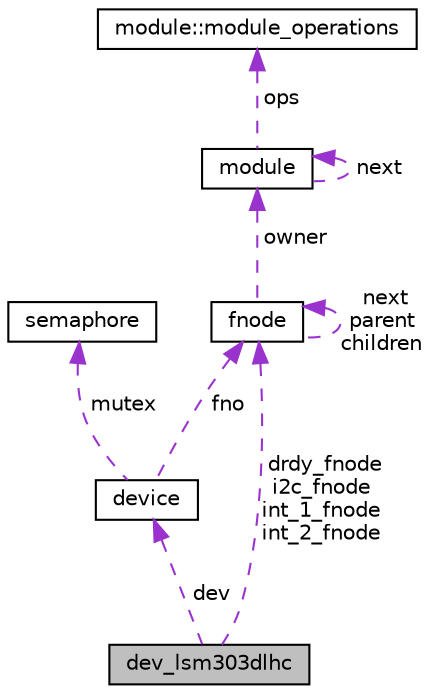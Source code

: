 digraph "dev_lsm303dlhc"
{
  edge [fontname="Helvetica",fontsize="10",labelfontname="Helvetica",labelfontsize="10"];
  node [fontname="Helvetica",fontsize="10",shape=record];
  Node1 [label="dev_lsm303dlhc",height=0.2,width=0.4,color="black", fillcolor="grey75", style="filled", fontcolor="black"];
  Node2 -> Node1 [dir="back",color="darkorchid3",fontsize="10",style="dashed",label=" drdy_fnode\ni2c_fnode\nint_1_fnode\nint_2_fnode" ,fontname="Helvetica"];
  Node2 [label="fnode",height=0.2,width=0.4,color="black", fillcolor="white", style="filled",URL="$structfnode.html"];
  Node2 -> Node2 [dir="back",color="darkorchid3",fontsize="10",style="dashed",label=" next\nparent\nchildren" ,fontname="Helvetica"];
  Node3 -> Node2 [dir="back",color="darkorchid3",fontsize="10",style="dashed",label=" owner" ,fontname="Helvetica"];
  Node3 [label="module",height=0.2,width=0.4,color="black", fillcolor="white", style="filled",URL="$structmodule.html"];
  Node4 -> Node3 [dir="back",color="darkorchid3",fontsize="10",style="dashed",label=" ops" ,fontname="Helvetica"];
  Node4 [label="module::module_operations",height=0.2,width=0.4,color="black", fillcolor="white", style="filled",URL="$structmodule_1_1module__operations.html"];
  Node3 -> Node3 [dir="back",color="darkorchid3",fontsize="10",style="dashed",label=" next" ,fontname="Helvetica"];
  Node5 -> Node1 [dir="back",color="darkorchid3",fontsize="10",style="dashed",label=" dev" ,fontname="Helvetica"];
  Node5 [label="device",height=0.2,width=0.4,color="black", fillcolor="white", style="filled",URL="$structdevice.html"];
  Node2 -> Node5 [dir="back",color="darkorchid3",fontsize="10",style="dashed",label=" fno" ,fontname="Helvetica"];
  Node6 -> Node5 [dir="back",color="darkorchid3",fontsize="10",style="dashed",label=" mutex" ,fontname="Helvetica"];
  Node6 [label="semaphore",height=0.2,width=0.4,color="black", fillcolor="white", style="filled",URL="$structsemaphore.html"];
}
